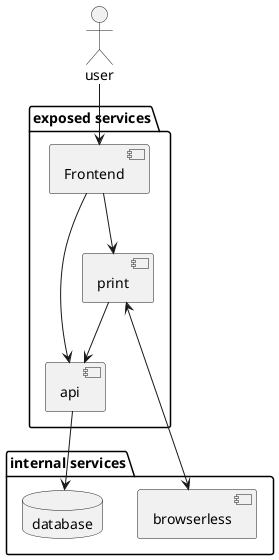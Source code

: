 @startuml
'https://plantuml.com/component-diagram

actor user

package "exposed services" {
    [Frontend]
    [api]
    [print]
}

package "internal services" {
    [browserless]
    database "database"
}

user --> [Frontend]
[Frontend] --> [api]
[Frontend] --> [print]
[print] --> [api]
[api] --> "database"
[print] <--> [browserless]




@enduml